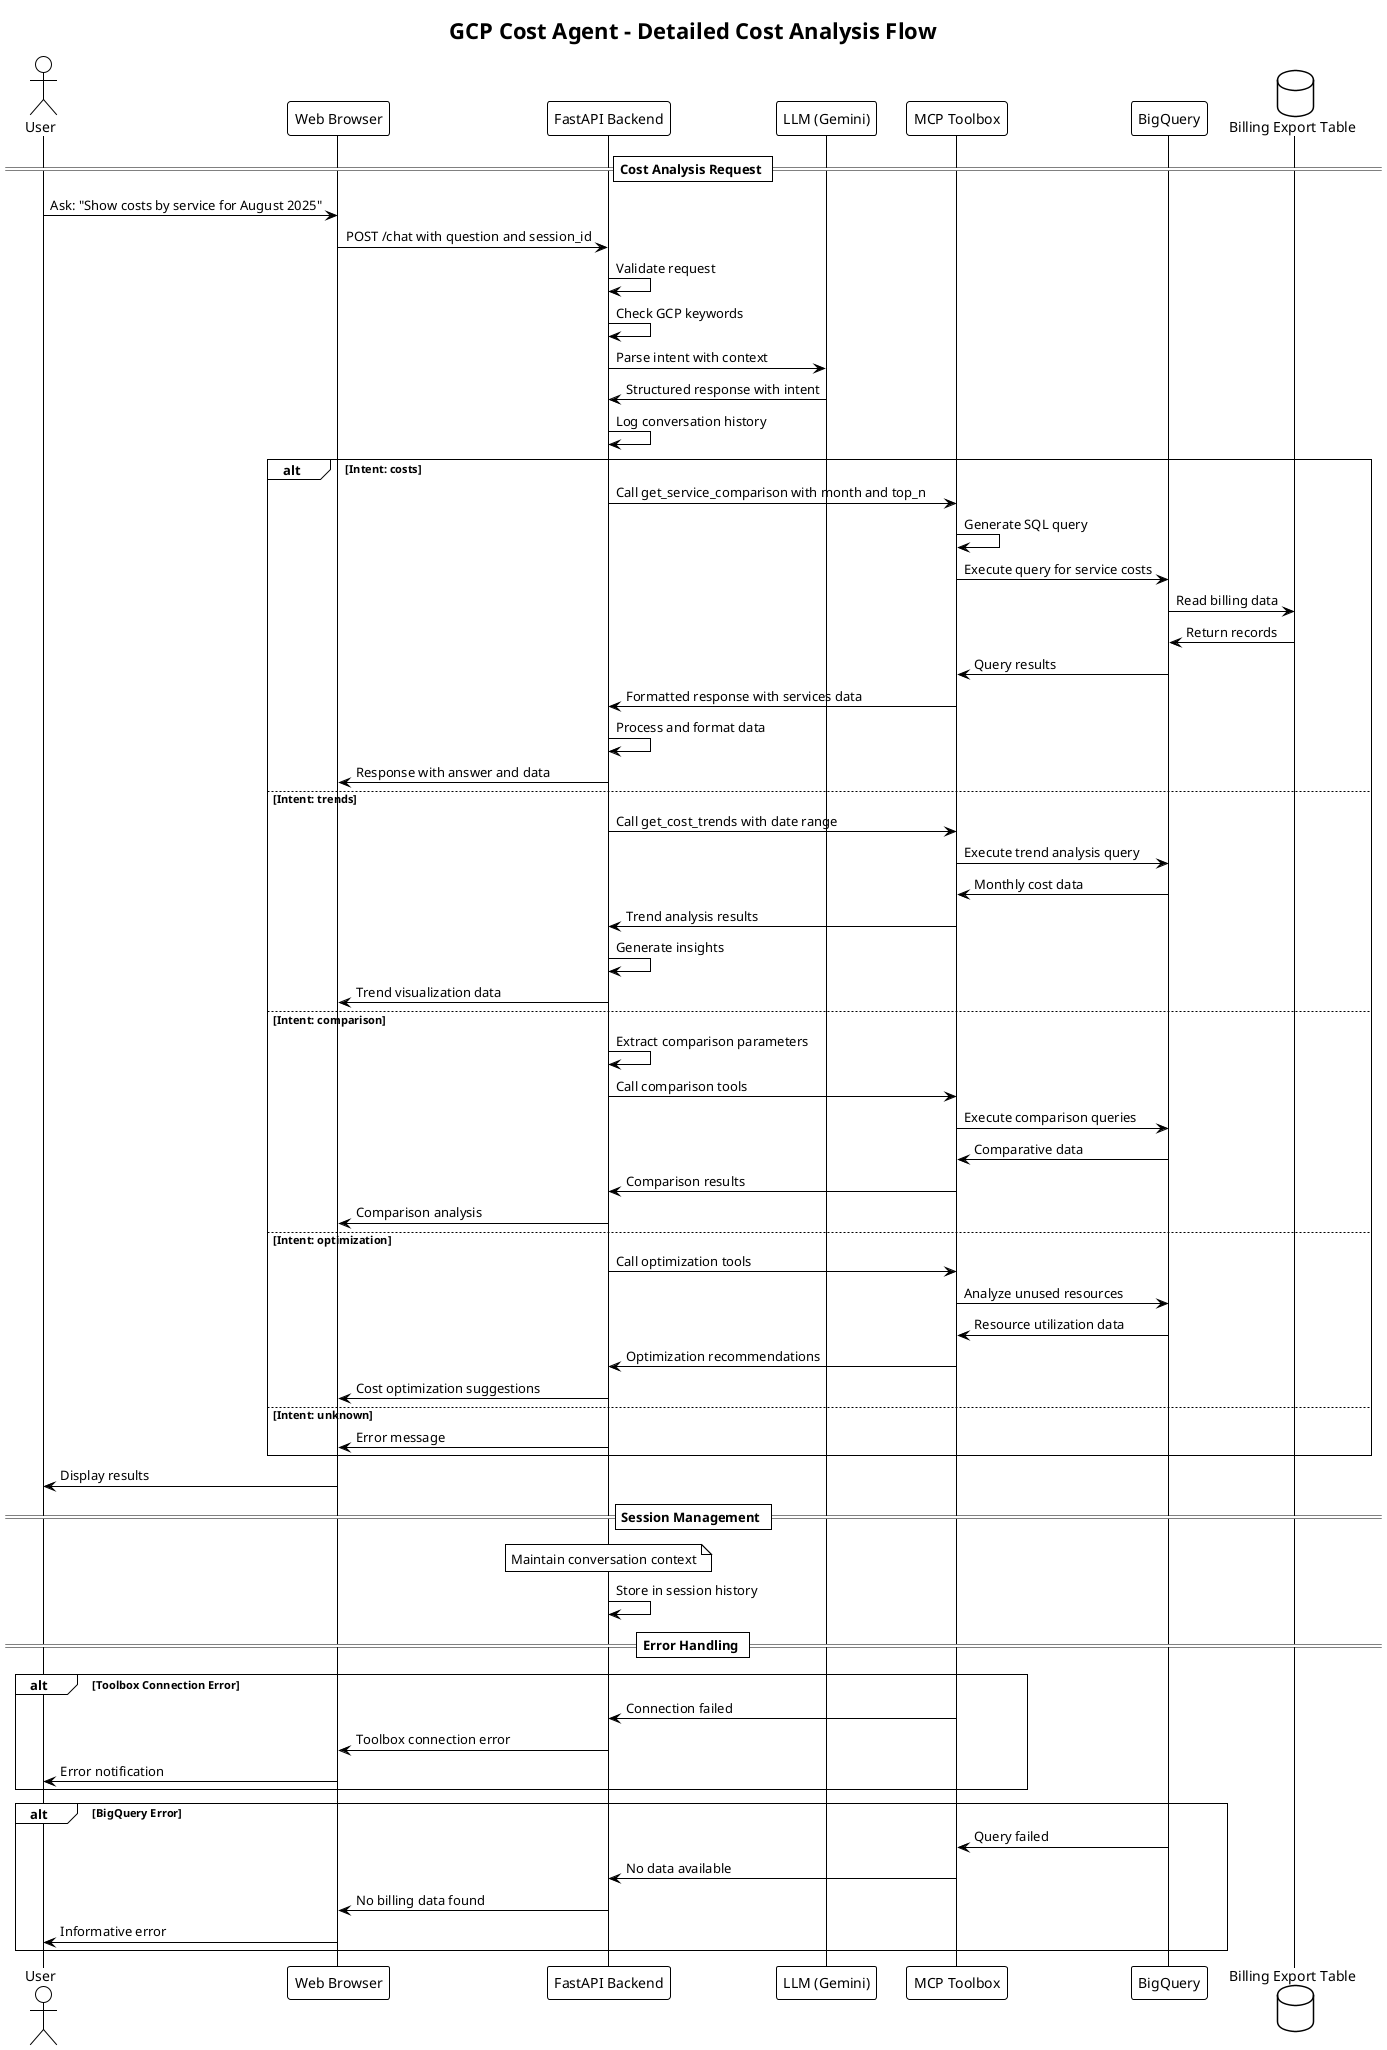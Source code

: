 @startuml Detailed Flow - Cost Analysis
!theme plain
title GCP Cost Agent - Detailed Cost Analysis Flow

actor User
participant "Web Browser" as Browser
participant "FastAPI Backend" as API
participant "LLM (Gemini)" as LLM
participant "MCP Toolbox" as Toolbox
participant "BigQuery" as BQ
database "Billing Export Table" as BillingTable

== Cost Analysis Request ==

User -> Browser: Ask: "Show costs by service for August 2025"
Browser -> API: POST /chat with question and session_id

API -> API: Validate request
API -> API: Check GCP keywords
API -> LLM: Parse intent with context

LLM -> API: Structured response with intent
API -> API: Log conversation history

alt Intent: costs
  API -> Toolbox: Call get_service_comparison with month and top_n
  
  Toolbox -> Toolbox: Generate SQL query
  Toolbox -> BQ: Execute query for service costs
  
  BQ -> BillingTable: Read billing data
  BillingTable -> BQ: Return records
  BQ -> Toolbox: Query results
  
  Toolbox -> API: Formatted response with services data
  
  API -> API: Process and format data
  API -> Browser: Response with answer and data
  
else Intent: trends
  API -> Toolbox: Call get_cost_trends with date range
  
  Toolbox -> BQ: Execute trend analysis query
  BQ -> Toolbox: Monthly cost data
  Toolbox -> API: Trend analysis results
  API -> API: Generate insights
  API -> Browser: Trend visualization data
  
else Intent: comparison
  API -> API: Extract comparison parameters
  API -> Toolbox: Call comparison tools
  Toolbox -> BQ: Execute comparison queries
  BQ -> Toolbox: Comparative data
  Toolbox -> API: Comparison results
  API -> Browser: Comparison analysis
  
else Intent: optimization
  API -> Toolbox: Call optimization tools
  Toolbox -> BQ: Analyze unused resources
  BQ -> Toolbox: Resource utilization data
  Toolbox -> API: Optimization recommendations
  API -> Browser: Cost optimization suggestions
  
else Intent: unknown
  API -> Browser: Error message
end

Browser -> User: Display results

== Session Management ==

note over API: Maintain conversation context
API -> API: Store in session history

== Error Handling ==

alt Toolbox Connection Error
  Toolbox -> API: Connection failed
  API -> Browser: Toolbox connection error
  Browser -> User: Error notification
end

alt BigQuery Error
  BQ -> Toolbox: Query failed
  Toolbox -> API: No data available
  API -> Browser: No billing data found
  Browser -> User: Informative error
end

@enduml